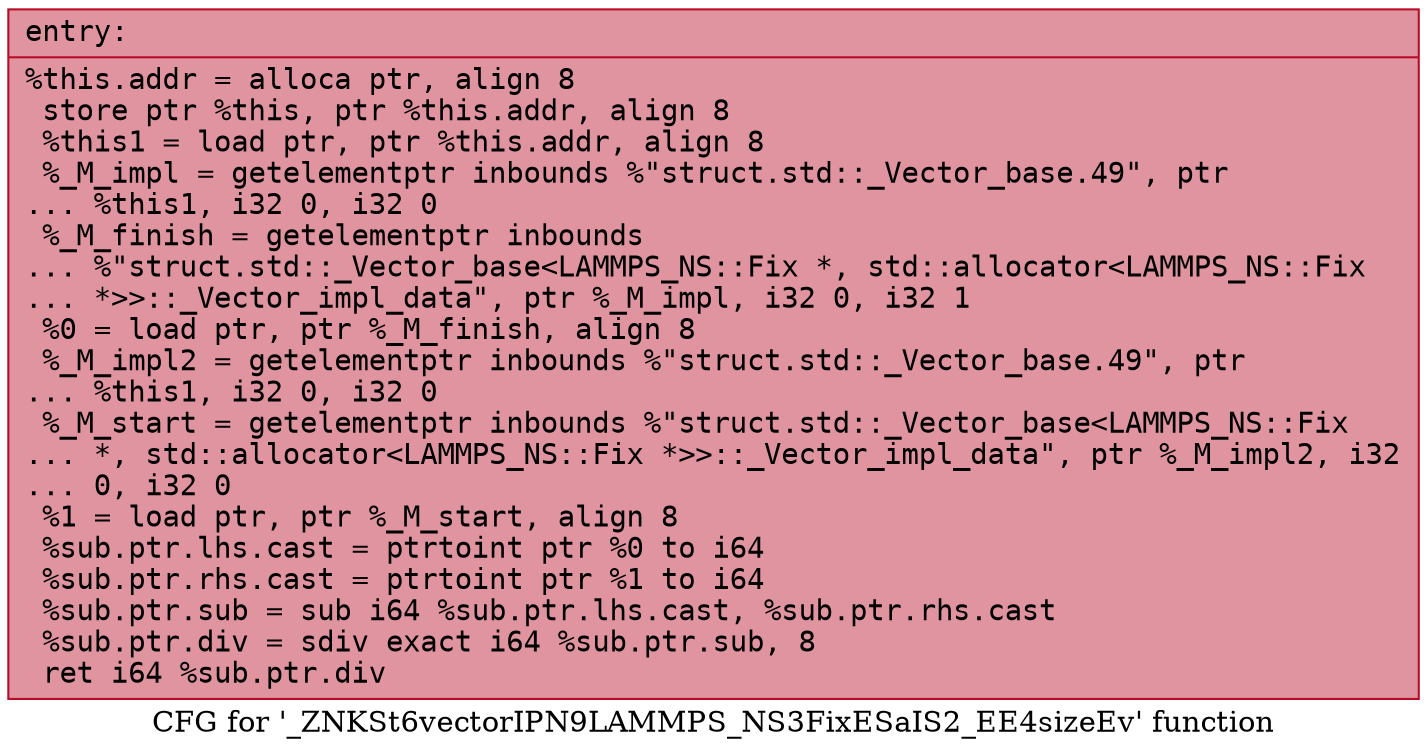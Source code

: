 digraph "CFG for '_ZNKSt6vectorIPN9LAMMPS_NS3FixESaIS2_EE4sizeEv' function" {
	label="CFG for '_ZNKSt6vectorIPN9LAMMPS_NS3FixESaIS2_EE4sizeEv' function";

	Node0x556bfe8f23a0 [shape=record,color="#b70d28ff", style=filled, fillcolor="#b70d2870" fontname="Courier",label="{entry:\l|  %this.addr = alloca ptr, align 8\l  store ptr %this, ptr %this.addr, align 8\l  %this1 = load ptr, ptr %this.addr, align 8\l  %_M_impl = getelementptr inbounds %\"struct.std::_Vector_base.49\", ptr\l... %this1, i32 0, i32 0\l  %_M_finish = getelementptr inbounds\l... %\"struct.std::_Vector_base\<LAMMPS_NS::Fix *, std::allocator\<LAMMPS_NS::Fix\l... *\>\>::_Vector_impl_data\", ptr %_M_impl, i32 0, i32 1\l  %0 = load ptr, ptr %_M_finish, align 8\l  %_M_impl2 = getelementptr inbounds %\"struct.std::_Vector_base.49\", ptr\l... %this1, i32 0, i32 0\l  %_M_start = getelementptr inbounds %\"struct.std::_Vector_base\<LAMMPS_NS::Fix\l... *, std::allocator\<LAMMPS_NS::Fix *\>\>::_Vector_impl_data\", ptr %_M_impl2, i32\l... 0, i32 0\l  %1 = load ptr, ptr %_M_start, align 8\l  %sub.ptr.lhs.cast = ptrtoint ptr %0 to i64\l  %sub.ptr.rhs.cast = ptrtoint ptr %1 to i64\l  %sub.ptr.sub = sub i64 %sub.ptr.lhs.cast, %sub.ptr.rhs.cast\l  %sub.ptr.div = sdiv exact i64 %sub.ptr.sub, 8\l  ret i64 %sub.ptr.div\l}"];
}
